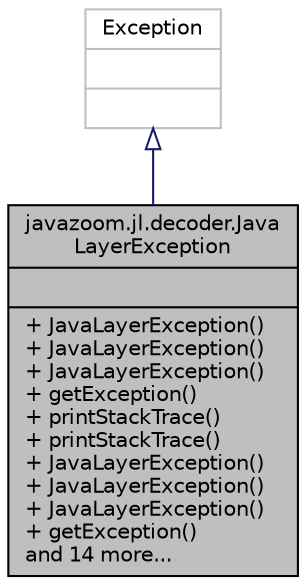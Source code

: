 digraph "javazoom.jl.decoder.JavaLayerException"
{
 // LATEX_PDF_SIZE
  edge [fontname="Helvetica",fontsize="10",labelfontname="Helvetica",labelfontsize="10"];
  node [fontname="Helvetica",fontsize="10",shape=record];
  Node1 [label="{javazoom.jl.decoder.Java\lLayerException\n||+ JavaLayerException()\l+ JavaLayerException()\l+ JavaLayerException()\l+ getException()\l+ printStackTrace()\l+ printStackTrace()\l+ JavaLayerException()\l+ JavaLayerException()\l+ JavaLayerException()\l+ getException()\land 14 more...\l}",height=0.2,width=0.4,color="black", fillcolor="grey75", style="filled", fontcolor="black",tooltip=" "];
  Node2 -> Node1 [dir="back",color="midnightblue",fontsize="10",style="solid",arrowtail="onormal"];
  Node2 [label="{Exception\n||}",height=0.2,width=0.4,color="grey75", fillcolor="white", style="filled",tooltip=" "];
}
